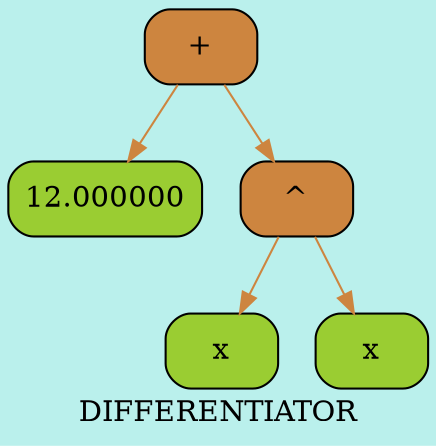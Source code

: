 digraph DIFFERENTIATOR{
label = < DIFFERENTIATOR >;
bgcolor = "#BAF0EC";
node [shape = record ];
edge [style = filled ];
 0 [shape = Mrecord, style = filled, fillcolor = Peru, label = "+" ];
 1 [shape = Mrecord, style = filled, fillcolor = YellowGreen, label = "12.000000" ];
 2 [shape = Mrecord, style = filled, fillcolor = Peru, label = "^" ];
 3 [shape = Mrecord, style = filled, fillcolor = YellowGreen, label = "x" ];
 4 [shape = Mrecord, style = filled, fillcolor = YellowGreen, label = "x" ];
0 -> 1[ color = Peru ];
0 -> 2[ color = Peru ];
2 -> 3[ color = Peru ];
2 -> 4[ color = Peru ];
}
